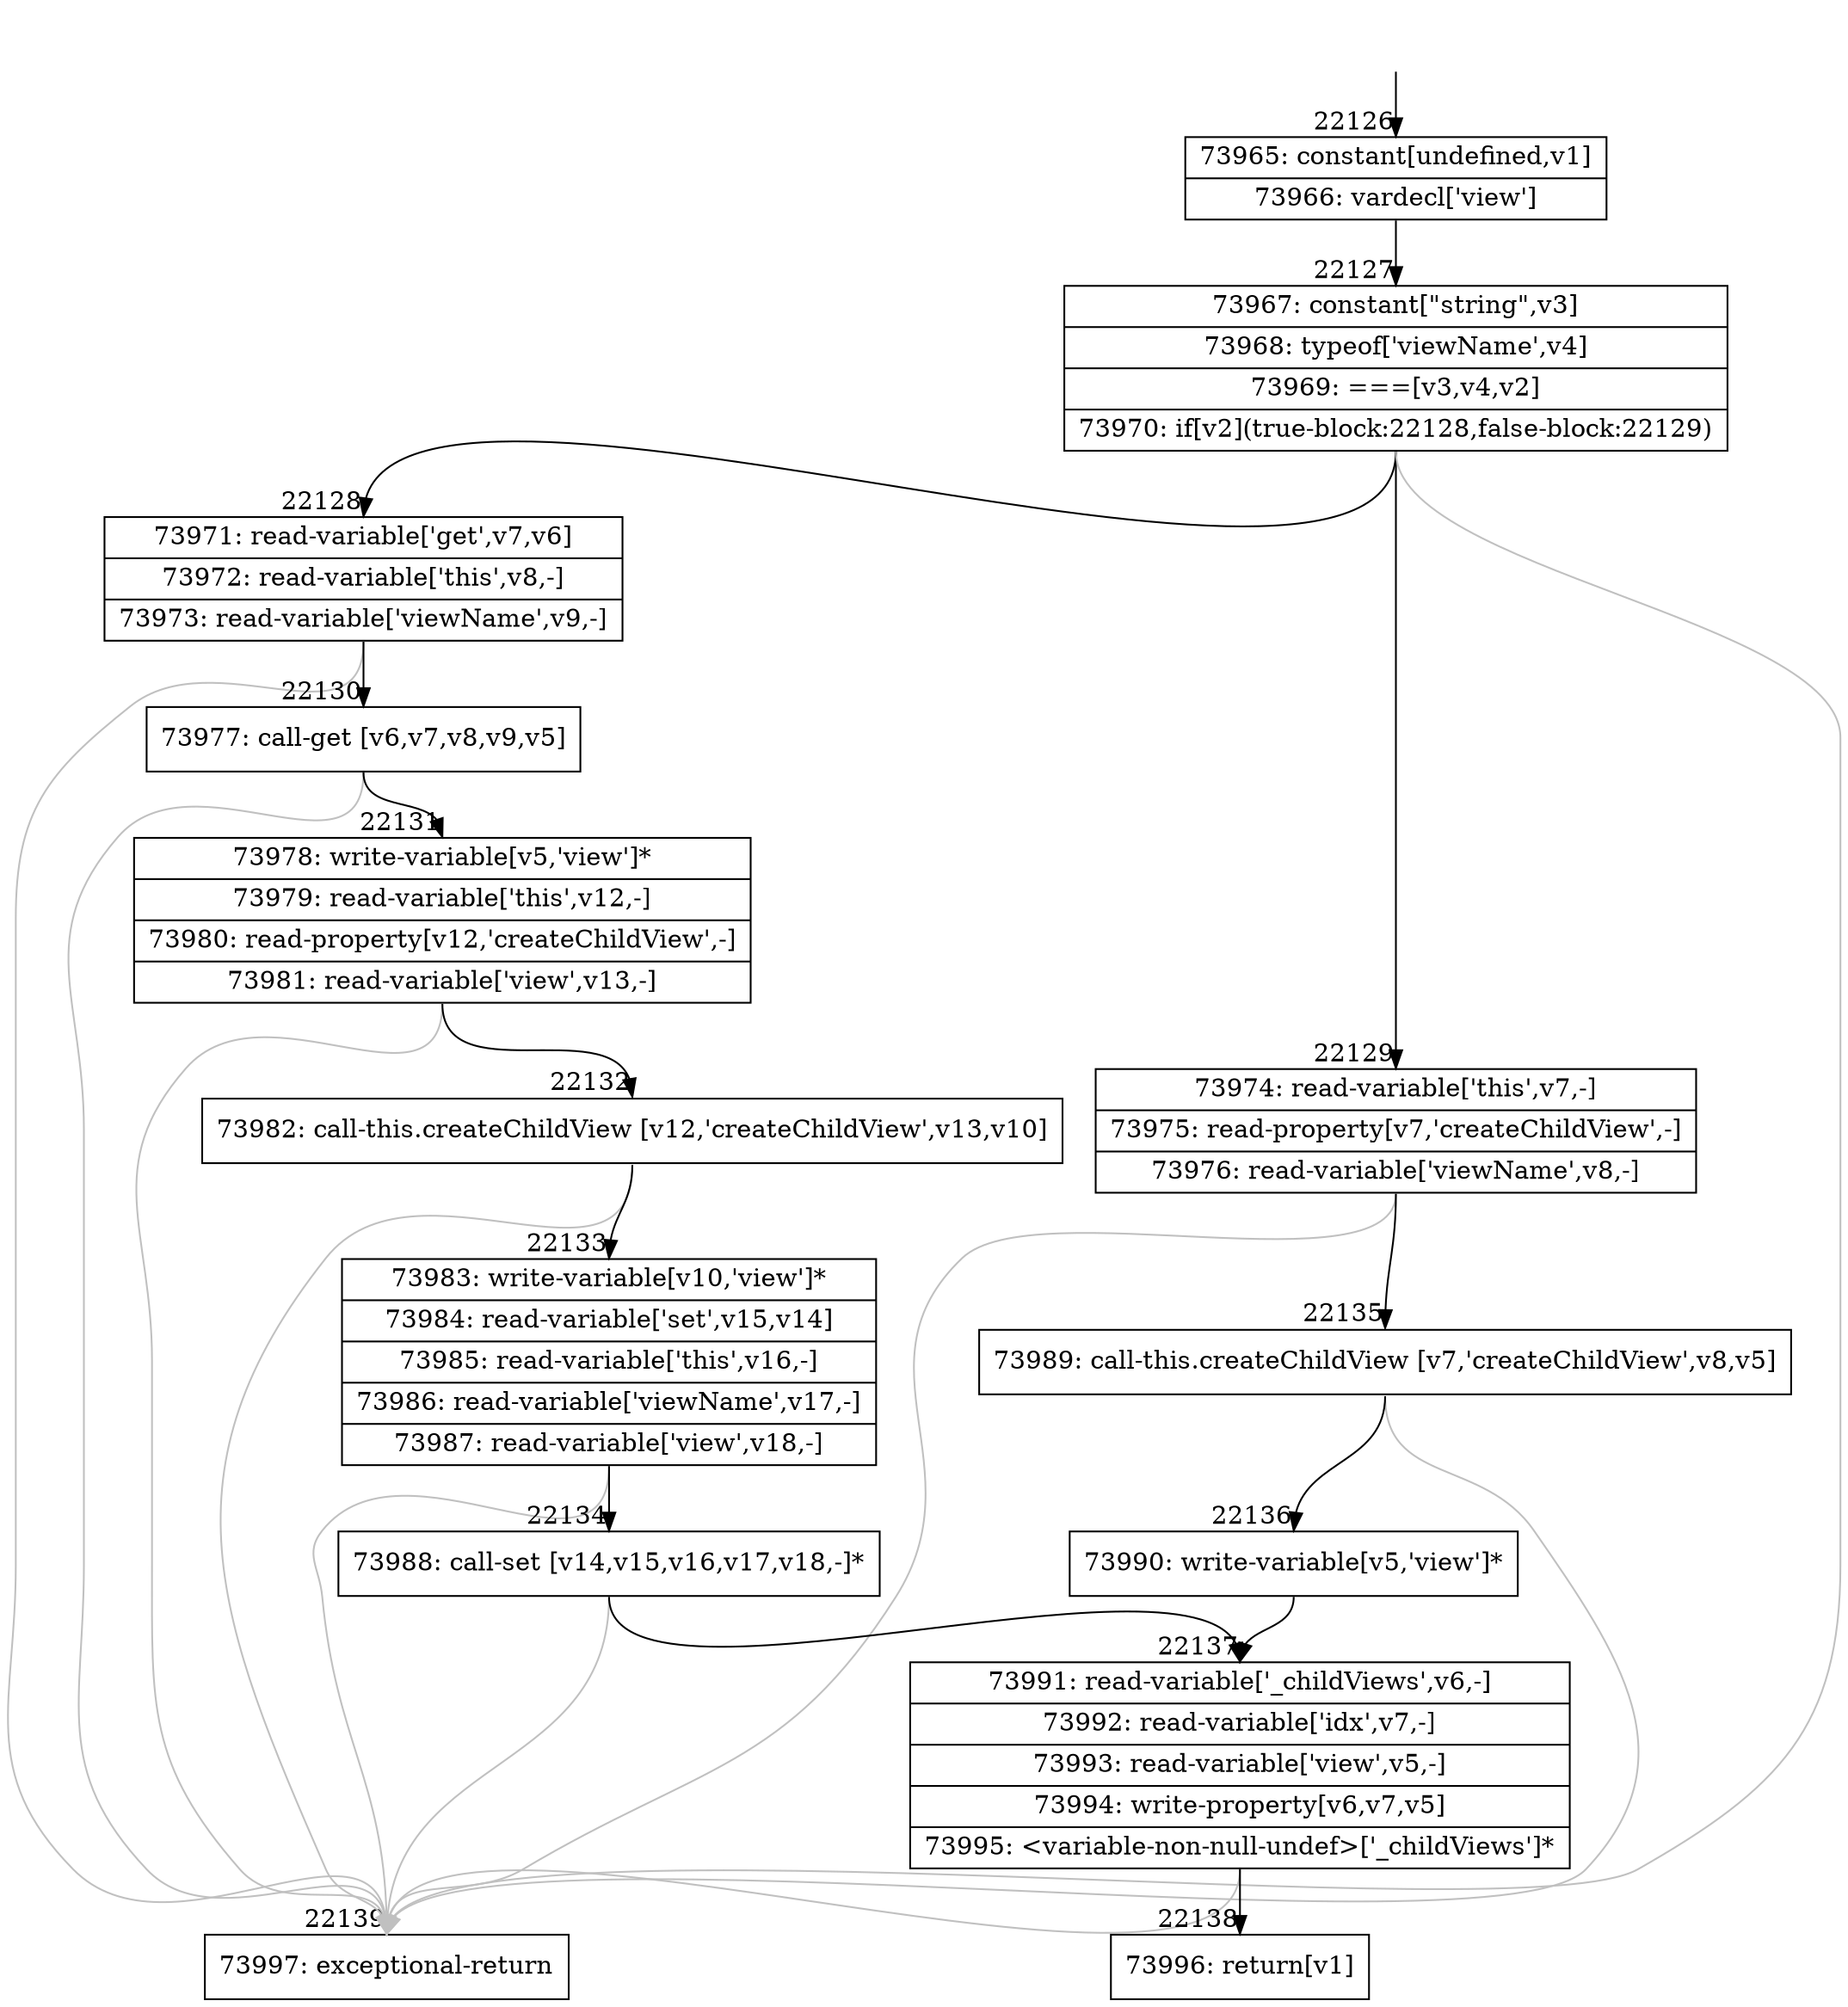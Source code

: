 digraph {
rankdir="TD"
BB_entry1931[shape=none,label=""];
BB_entry1931 -> BB22126 [tailport=s, headport=n, headlabel="    22126"]
BB22126 [shape=record label="{73965: constant[undefined,v1]|73966: vardecl['view']}" ] 
BB22126 -> BB22127 [tailport=s, headport=n, headlabel="      22127"]
BB22127 [shape=record label="{73967: constant[\"string\",v3]|73968: typeof['viewName',v4]|73969: ===[v3,v4,v2]|73970: if[v2](true-block:22128,false-block:22129)}" ] 
BB22127 -> BB22128 [tailport=s, headport=n, headlabel="      22128"]
BB22127 -> BB22129 [tailport=s, headport=n, headlabel="      22129"]
BB22127 -> BB22139 [tailport=s, headport=n, color=gray, headlabel="      22139"]
BB22128 [shape=record label="{73971: read-variable['get',v7,v6]|73972: read-variable['this',v8,-]|73973: read-variable['viewName',v9,-]}" ] 
BB22128 -> BB22130 [tailport=s, headport=n, headlabel="      22130"]
BB22128 -> BB22139 [tailport=s, headport=n, color=gray]
BB22129 [shape=record label="{73974: read-variable['this',v7,-]|73975: read-property[v7,'createChildView',-]|73976: read-variable['viewName',v8,-]}" ] 
BB22129 -> BB22135 [tailport=s, headport=n, headlabel="      22135"]
BB22129 -> BB22139 [tailport=s, headport=n, color=gray]
BB22130 [shape=record label="{73977: call-get [v6,v7,v8,v9,v5]}" ] 
BB22130 -> BB22131 [tailport=s, headport=n, headlabel="      22131"]
BB22130 -> BB22139 [tailport=s, headport=n, color=gray]
BB22131 [shape=record label="{73978: write-variable[v5,'view']*|73979: read-variable['this',v12,-]|73980: read-property[v12,'createChildView',-]|73981: read-variable['view',v13,-]}" ] 
BB22131 -> BB22132 [tailport=s, headport=n, headlabel="      22132"]
BB22131 -> BB22139 [tailport=s, headport=n, color=gray]
BB22132 [shape=record label="{73982: call-this.createChildView [v12,'createChildView',v13,v10]}" ] 
BB22132 -> BB22133 [tailport=s, headport=n, headlabel="      22133"]
BB22132 -> BB22139 [tailport=s, headport=n, color=gray]
BB22133 [shape=record label="{73983: write-variable[v10,'view']*|73984: read-variable['set',v15,v14]|73985: read-variable['this',v16,-]|73986: read-variable['viewName',v17,-]|73987: read-variable['view',v18,-]}" ] 
BB22133 -> BB22134 [tailport=s, headport=n, headlabel="      22134"]
BB22133 -> BB22139 [tailport=s, headport=n, color=gray]
BB22134 [shape=record label="{73988: call-set [v14,v15,v16,v17,v18,-]*}" ] 
BB22134 -> BB22137 [tailport=s, headport=n, headlabel="      22137"]
BB22134 -> BB22139 [tailport=s, headport=n, color=gray]
BB22135 [shape=record label="{73989: call-this.createChildView [v7,'createChildView',v8,v5]}" ] 
BB22135 -> BB22136 [tailport=s, headport=n, headlabel="      22136"]
BB22135 -> BB22139 [tailport=s, headport=n, color=gray]
BB22136 [shape=record label="{73990: write-variable[v5,'view']*}" ] 
BB22136 -> BB22137 [tailport=s, headport=n]
BB22137 [shape=record label="{73991: read-variable['_childViews',v6,-]|73992: read-variable['idx',v7,-]|73993: read-variable['view',v5,-]|73994: write-property[v6,v7,v5]|73995: \<variable-non-null-undef\>['_childViews']*}" ] 
BB22137 -> BB22138 [tailport=s, headport=n, headlabel="      22138"]
BB22137 -> BB22139 [tailport=s, headport=n, color=gray]
BB22138 [shape=record label="{73996: return[v1]}" ] 
BB22139 [shape=record label="{73997: exceptional-return}" ] 
//#$~ 41838
}
